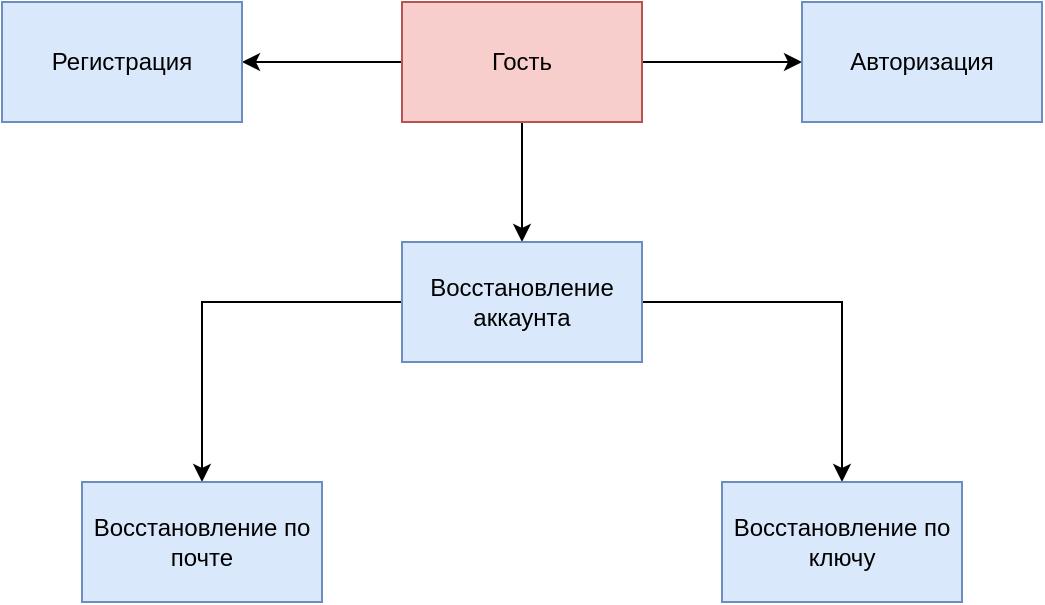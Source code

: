 <mxfile version="26.2.2" pages="2">
  <diagram id="GrfVqDw3nq_qLA7vXt_z" name="Гостя">
    <mxGraphModel dx="1428" dy="841" grid="1" gridSize="10" guides="1" tooltips="1" connect="1" arrows="1" fold="1" page="1" pageScale="1" pageWidth="827" pageHeight="1169" math="0" shadow="0">
      <root>
        <mxCell id="0" />
        <mxCell id="1" parent="0" />
        <mxCell id="6kOYf1viYRJkbfQ-o2AA-1" style="edgeStyle=orthogonalEdgeStyle;rounded=0;orthogonalLoop=1;jettySize=auto;html=1;" edge="1" parent="1" source="6kOYf1viYRJkbfQ-o2AA-4" target="6kOYf1viYRJkbfQ-o2AA-6">
          <mxGeometry relative="1" as="geometry" />
        </mxCell>
        <mxCell id="6kOYf1viYRJkbfQ-o2AA-2" style="edgeStyle=orthogonalEdgeStyle;rounded=0;orthogonalLoop=1;jettySize=auto;html=1;" edge="1" parent="1" source="6kOYf1viYRJkbfQ-o2AA-4" target="6kOYf1viYRJkbfQ-o2AA-5">
          <mxGeometry relative="1" as="geometry">
            <Array as="points">
              <mxPoint x="310" y="300" />
              <mxPoint x="310" y="300" />
            </Array>
          </mxGeometry>
        </mxCell>
        <mxCell id="6kOYf1viYRJkbfQ-o2AA-3" style="edgeStyle=orthogonalEdgeStyle;rounded=0;orthogonalLoop=1;jettySize=auto;html=1;" edge="1" parent="1" source="6kOYf1viYRJkbfQ-o2AA-4" target="6kOYf1viYRJkbfQ-o2AA-9">
          <mxGeometry relative="1" as="geometry" />
        </mxCell>
        <mxCell id="6kOYf1viYRJkbfQ-o2AA-4" value="Гость" style="rounded=0;whiteSpace=wrap;html=1;fillColor=#f8cecc;strokeColor=#b85450;" vertex="1" parent="1">
          <mxGeometry x="350" y="270" width="120" height="60" as="geometry" />
        </mxCell>
        <mxCell id="6kOYf1viYRJkbfQ-o2AA-5" value="Регистрация" style="rounded=0;whiteSpace=wrap;html=1;fillColor=#dae8fc;strokeColor=#6c8ebf;" vertex="1" parent="1">
          <mxGeometry x="150" y="270" width="120" height="60" as="geometry" />
        </mxCell>
        <mxCell id="6kOYf1viYRJkbfQ-o2AA-6" value="Авторизация" style="rounded=0;whiteSpace=wrap;html=1;fillColor=#dae8fc;strokeColor=#6c8ebf;" vertex="1" parent="1">
          <mxGeometry x="550" y="270" width="120" height="60" as="geometry" />
        </mxCell>
        <mxCell id="6kOYf1viYRJkbfQ-o2AA-7" style="edgeStyle=orthogonalEdgeStyle;rounded=0;orthogonalLoop=1;jettySize=auto;html=1;" edge="1" parent="1" source="6kOYf1viYRJkbfQ-o2AA-9" target="6kOYf1viYRJkbfQ-o2AA-10">
          <mxGeometry relative="1" as="geometry" />
        </mxCell>
        <mxCell id="6kOYf1viYRJkbfQ-o2AA-8" style="edgeStyle=orthogonalEdgeStyle;rounded=0;orthogonalLoop=1;jettySize=auto;html=1;" edge="1" parent="1" source="6kOYf1viYRJkbfQ-o2AA-9" target="6kOYf1viYRJkbfQ-o2AA-11">
          <mxGeometry relative="1" as="geometry" />
        </mxCell>
        <mxCell id="6kOYf1viYRJkbfQ-o2AA-9" value="Восстановление аккаунта" style="rounded=0;whiteSpace=wrap;html=1;fillColor=#dae8fc;strokeColor=#6c8ebf;" vertex="1" parent="1">
          <mxGeometry x="350" y="390" width="120" height="60" as="geometry" />
        </mxCell>
        <mxCell id="6kOYf1viYRJkbfQ-o2AA-10" value="Восстановление по почте" style="rounded=0;whiteSpace=wrap;html=1;fillColor=#dae8fc;strokeColor=#6c8ebf;" vertex="1" parent="1">
          <mxGeometry x="190" y="510" width="120" height="60" as="geometry" />
        </mxCell>
        <mxCell id="6kOYf1viYRJkbfQ-o2AA-11" value="Восстановление по ключу" style="rounded=0;whiteSpace=wrap;html=1;fillColor=#dae8fc;strokeColor=#6c8ebf;" vertex="1" parent="1">
          <mxGeometry x="510" y="510" width="120" height="60" as="geometry" />
        </mxCell>
      </root>
    </mxGraphModel>
  </diagram>
  <diagram name="Пользователя" id="N2lct5WmULpRbNirqLLD">
    <mxGraphModel dx="1680" dy="989" grid="1" gridSize="10" guides="1" tooltips="1" connect="1" arrows="1" fold="1" page="0" pageScale="1" pageWidth="827" pageHeight="1169" math="0" shadow="0">
      <root>
        <mxCell id="0" />
        <mxCell id="1" parent="0" />
        <mxCell id="RsPcTdOpWpOXQFXi3LX0-1" style="edgeStyle=orthogonalEdgeStyle;rounded=0;orthogonalLoop=1;jettySize=auto;html=1;" edge="1" parent="1" source="RsPcTdOpWpOXQFXi3LX0-6" target="RsPcTdOpWpOXQFXi3LX0-8">
          <mxGeometry relative="1" as="geometry" />
        </mxCell>
        <mxCell id="RsPcTdOpWpOXQFXi3LX0-2" style="edgeStyle=orthogonalEdgeStyle;rounded=0;orthogonalLoop=1;jettySize=auto;html=1;" edge="1" parent="1" source="RsPcTdOpWpOXQFXi3LX0-6" target="RsPcTdOpWpOXQFXi3LX0-9">
          <mxGeometry relative="1" as="geometry" />
        </mxCell>
        <mxCell id="RsPcTdOpWpOXQFXi3LX0-3" style="edgeStyle=orthogonalEdgeStyle;rounded=0;orthogonalLoop=1;jettySize=auto;html=1;" edge="1" parent="1" source="RsPcTdOpWpOXQFXi3LX0-6" target="RsPcTdOpWpOXQFXi3LX0-14">
          <mxGeometry relative="1" as="geometry">
            <mxPoint x="1104" y="280" as="targetPoint" />
          </mxGeometry>
        </mxCell>
        <mxCell id="RsPcTdOpWpOXQFXi3LX0-4" style="edgeStyle=orthogonalEdgeStyle;rounded=0;orthogonalLoop=1;jettySize=auto;html=1;" edge="1" parent="1" source="RsPcTdOpWpOXQFXi3LX0-6" target="RsPcTdOpWpOXQFXi3LX0-28">
          <mxGeometry relative="1" as="geometry">
            <mxPoint x="369" y="284" as="targetPoint" />
          </mxGeometry>
        </mxCell>
        <mxCell id="RsPcTdOpWpOXQFXi3LX0-5" style="edgeStyle=orthogonalEdgeStyle;rounded=0;orthogonalLoop=1;jettySize=auto;html=1;" edge="1" parent="1" source="RsPcTdOpWpOXQFXi3LX0-6" target="RsPcTdOpWpOXQFXi3LX0-17">
          <mxGeometry relative="1" as="geometry" />
        </mxCell>
        <mxCell id="RsPcTdOpWpOXQFXi3LX0-6" value="Пользователь" style="rounded=0;whiteSpace=wrap;html=1;fillColor=#f8cecc;strokeColor=#b85450;" vertex="1" parent="1">
          <mxGeometry x="844" y="160" width="120" height="60" as="geometry" />
        </mxCell>
        <mxCell id="RsPcTdOpWpOXQFXi3LX0-7" style="edgeStyle=orthogonalEdgeStyle;rounded=0;orthogonalLoop=1;jettySize=auto;html=1;" edge="1" parent="1" source="RsPcTdOpWpOXQFXi3LX0-8" target="RsPcTdOpWpOXQFXi3LX0-10">
          <mxGeometry relative="1" as="geometry">
            <mxPoint x="594" y="400" as="targetPoint" />
          </mxGeometry>
        </mxCell>
        <mxCell id="RsPcTdOpWpOXQFXi3LX0-8" value="Просмотр своего профиля" style="rounded=0;whiteSpace=wrap;html=1;fillColor=#dae8fc;strokeColor=#6c8ebf;" vertex="1" parent="1">
          <mxGeometry x="524" y="280" width="120" height="60" as="geometry" />
        </mxCell>
        <mxCell id="RsPcTdOpWpOXQFXi3LX0-9" value="Просмотр чужого профиля" style="rounded=0;whiteSpace=wrap;html=1;fillColor=#dae8fc;strokeColor=#6c8ebf;" vertex="1" parent="1">
          <mxGeometry x="844" y="280" width="120" height="60" as="geometry" />
        </mxCell>
        <mxCell id="RsPcTdOpWpOXQFXi3LX0-10" value="Редактирование профиля" style="rounded=0;whiteSpace=wrap;html=1;fillColor=#dae8fc;strokeColor=#6c8ebf;" vertex="1" parent="1">
          <mxGeometry x="524" y="400" width="120" height="60" as="geometry" />
        </mxCell>
        <mxCell id="RsPcTdOpWpOXQFXi3LX0-11" style="edgeStyle=orthogonalEdgeStyle;rounded=0;orthogonalLoop=1;jettySize=auto;html=1;" edge="1" parent="1" source="RsPcTdOpWpOXQFXi3LX0-14" target="RsPcTdOpWpOXQFXi3LX0-15">
          <mxGeometry relative="1" as="geometry">
            <mxPoint x="1164" y="310" as="sourcePoint" />
          </mxGeometry>
        </mxCell>
        <mxCell id="RsPcTdOpWpOXQFXi3LX0-12" style="edgeStyle=orthogonalEdgeStyle;rounded=0;orthogonalLoop=1;jettySize=auto;html=1;" edge="1" parent="1" source="RsPcTdOpWpOXQFXi3LX0-14" target="RsPcTdOpWpOXQFXi3LX0-30">
          <mxGeometry relative="1" as="geometry" />
        </mxCell>
        <mxCell id="RsPcTdOpWpOXQFXi3LX0-13" style="edgeStyle=orthogonalEdgeStyle;rounded=0;orthogonalLoop=1;jettySize=auto;html=1;" edge="1" parent="1" source="RsPcTdOpWpOXQFXi3LX0-14" target="RsPcTdOpWpOXQFXi3LX0-45">
          <mxGeometry relative="1" as="geometry">
            <Array as="points">
              <mxPoint x="904" y="494" />
            </Array>
          </mxGeometry>
        </mxCell>
        <mxCell id="RsPcTdOpWpOXQFXi3LX0-14" value="Просмотр библиотеки" style="rounded=0;whiteSpace=wrap;html=1;fillColor=#dae8fc;strokeColor=#6c8ebf;" vertex="1" parent="1">
          <mxGeometry x="844" y="400" width="120" height="60" as="geometry" />
        </mxCell>
        <mxCell id="RsPcTdOpWpOXQFXi3LX0-15" value="Добавление сторонней игры" style="rounded=0;whiteSpace=wrap;html=1;fillColor=#dae8fc;strokeColor=#6c8ebf;" vertex="1" parent="1">
          <mxGeometry x="998" y="400" width="120" height="60" as="geometry" />
        </mxCell>
        <mxCell id="RsPcTdOpWpOXQFXi3LX0-16" style="edgeStyle=orthogonalEdgeStyle;rounded=0;orthogonalLoop=1;jettySize=auto;html=1;" edge="1" parent="1" source="RsPcTdOpWpOXQFXi3LX0-17" target="RsPcTdOpWpOXQFXi3LX0-30">
          <mxGeometry relative="1" as="geometry" />
        </mxCell>
        <mxCell id="RsPcTdOpWpOXQFXi3LX0-17" value="Просмотр игр" style="rounded=0;whiteSpace=wrap;html=1;fillColor=#dae8fc;strokeColor=#6c8ebf;" vertex="1" parent="1">
          <mxGeometry x="679" y="280" width="120" height="60" as="geometry" />
        </mxCell>
        <mxCell id="RsPcTdOpWpOXQFXi3LX0-18" value="Просмотр своих сохранений к игре" style="rounded=0;whiteSpace=wrap;html=1;fillColor=#dae8fc;strokeColor=#6c8ebf;" vertex="1" parent="1">
          <mxGeometry x="380" y="705" width="120" height="60" as="geometry" />
        </mxCell>
        <mxCell id="RsPcTdOpWpOXQFXi3LX0-19" value="Синрохнизация сохранения" style="rounded=0;whiteSpace=wrap;html=1;fillColor=#dae8fc;strokeColor=#6c8ebf;" vertex="1" parent="1">
          <mxGeometry x="594" y="827" width="120" height="60" as="geometry" />
        </mxCell>
        <mxCell id="RsPcTdOpWpOXQFXi3LX0-20" value="Добавление сохранения" style="rounded=0;whiteSpace=wrap;html=1;fillColor=#dae8fc;strokeColor=#6c8ebf;" vertex="1" parent="1">
          <mxGeometry x="531" y="705" width="120" height="60" as="geometry" />
        </mxCell>
        <mxCell id="RsPcTdOpWpOXQFXi3LX0-21" value="Удаление сохранения" style="rounded=0;whiteSpace=wrap;html=1;fillColor=#dae8fc;strokeColor=#6c8ebf;" vertex="1" parent="1">
          <mxGeometry x="838" y="825" width="120" height="60" as="geometry" />
        </mxCell>
        <mxCell id="RsPcTdOpWpOXQFXi3LX0-22" style="edgeStyle=orthogonalEdgeStyle;rounded=0;orthogonalLoop=1;jettySize=auto;html=1;" edge="1" parent="1" source="RsPcTdOpWpOXQFXi3LX0-24" target="RsPcTdOpWpOXQFXi3LX0-18">
          <mxGeometry relative="1" as="geometry" />
        </mxCell>
        <mxCell id="RsPcTdOpWpOXQFXi3LX0-23" style="edgeStyle=orthogonalEdgeStyle;rounded=0;orthogonalLoop=1;jettySize=auto;html=1;" edge="1" parent="1" source="RsPcTdOpWpOXQFXi3LX0-24" target="RsPcTdOpWpOXQFXi3LX0-20">
          <mxGeometry relative="1" as="geometry" />
        </mxCell>
        <mxCell id="RsPcTdOpWpOXQFXi3LX0-24" value="Работа с сохранениями" style="rounded=0;whiteSpace=wrap;html=1;fillColor=#dae8fc;strokeColor=#6c8ebf;" vertex="1" parent="1">
          <mxGeometry x="531" y="505" width="120" height="60" as="geometry" />
        </mxCell>
        <mxCell id="RsPcTdOpWpOXQFXi3LX0-25" value="Редактирование сохранения" style="rounded=0;whiteSpace=wrap;html=1;fillColor=#dae8fc;strokeColor=#6c8ebf;" vertex="1" parent="1">
          <mxGeometry x="841" y="909" width="120" height="60" as="geometry" />
        </mxCell>
        <mxCell id="RsPcTdOpWpOXQFXi3LX0-26" value="Скачивание сохранения" style="rounded=0;whiteSpace=wrap;html=1;fillColor=#dae8fc;strokeColor=#6c8ebf;" vertex="1" parent="1">
          <mxGeometry x="1121" y="743" width="120" height="60" as="geometry" />
        </mxCell>
        <mxCell id="RsPcTdOpWpOXQFXi3LX0-27" style="edgeStyle=orthogonalEdgeStyle;rounded=0;orthogonalLoop=1;jettySize=auto;html=1;" edge="1" parent="1" source="RsPcTdOpWpOXQFXi3LX0-28" target="RsPcTdOpWpOXQFXi3LX0-51">
          <mxGeometry relative="1" as="geometry" />
        </mxCell>
        <mxCell id="RsPcTdOpWpOXQFXi3LX0-28" value="Просмотр всех постов" style="rounded=0;whiteSpace=wrap;html=1;fillColor=#dae8fc;strokeColor=#6c8ebf;" vertex="1" parent="1">
          <mxGeometry x="1121" y="289" width="120" height="60" as="geometry" />
        </mxCell>
        <mxCell id="RsPcTdOpWpOXQFXi3LX0-29" style="edgeStyle=orthogonalEdgeStyle;rounded=0;orthogonalLoop=1;jettySize=auto;html=1;" edge="1" parent="1" source="RsPcTdOpWpOXQFXi3LX0-30" target="RsPcTdOpWpOXQFXi3LX0-36">
          <mxGeometry relative="1" as="geometry" />
        </mxCell>
        <mxCell id="RsPcTdOpWpOXQFXi3LX0-30" value="Просмотр конкретной игры" style="rounded=0;whiteSpace=wrap;html=1;fillColor=#dae8fc;strokeColor=#6c8ebf;" vertex="1" parent="1">
          <mxGeometry x="679" y="400" width="120" height="60" as="geometry" />
        </mxCell>
        <mxCell id="RsPcTdOpWpOXQFXi3LX0-31" style="edgeStyle=orthogonalEdgeStyle;rounded=0;orthogonalLoop=1;jettySize=auto;html=1;" edge="1" parent="1" source="RsPcTdOpWpOXQFXi3LX0-36" target="RsPcTdOpWpOXQFXi3LX0-24">
          <mxGeometry relative="1" as="geometry" />
        </mxCell>
        <mxCell id="RsPcTdOpWpOXQFXi3LX0-32" style="edgeStyle=orthogonalEdgeStyle;rounded=0;orthogonalLoop=1;jettySize=auto;html=1;" edge="1" parent="1" source="RsPcTdOpWpOXQFXi3LX0-36" target="RsPcTdOpWpOXQFXi3LX0-42">
          <mxGeometry relative="1" as="geometry" />
        </mxCell>
        <mxCell id="RsPcTdOpWpOXQFXi3LX0-33" style="rounded=0;orthogonalLoop=1;jettySize=auto;html=1;edgeStyle=orthogonalEdgeStyle;" edge="1" parent="1" source="RsPcTdOpWpOXQFXi3LX0-36" target="RsPcTdOpWpOXQFXi3LX0-44">
          <mxGeometry relative="1" as="geometry">
            <Array as="points">
              <mxPoint x="739" y="693" />
            </Array>
          </mxGeometry>
        </mxCell>
        <mxCell id="RsPcTdOpWpOXQFXi3LX0-34" style="rounded=0;orthogonalLoop=1;jettySize=auto;html=1;edgeStyle=orthogonalEdgeStyle;" edge="1" parent="1" source="RsPcTdOpWpOXQFXi3LX0-36" target="RsPcTdOpWpOXQFXi3LX0-43">
          <mxGeometry relative="1" as="geometry">
            <Array as="points">
              <mxPoint x="739" y="622" />
            </Array>
          </mxGeometry>
        </mxCell>
        <mxCell id="RsPcTdOpWpOXQFXi3LX0-35" style="edgeStyle=orthogonalEdgeStyle;rounded=0;orthogonalLoop=1;jettySize=auto;html=1;" edge="1" parent="1" source="RsPcTdOpWpOXQFXi3LX0-36" target="RsPcTdOpWpOXQFXi3LX0-48">
          <mxGeometry relative="1" as="geometry" />
        </mxCell>
        <mxCell id="RsPcTdOpWpOXQFXi3LX0-36" value="Работа с игрой" style="rounded=0;whiteSpace=wrap;html=1;fillColor=#dae8fc;strokeColor=#6c8ebf;" vertex="1" parent="1">
          <mxGeometry x="679" y="505" width="120" height="60" as="geometry" />
        </mxCell>
        <mxCell id="RsPcTdOpWpOXQFXi3LX0-37" style="edgeStyle=orthogonalEdgeStyle;rounded=0;orthogonalLoop=1;jettySize=auto;html=1;" edge="1" parent="1" source="RsPcTdOpWpOXQFXi3LX0-42" target="RsPcTdOpWpOXQFXi3LX0-21">
          <mxGeometry relative="1" as="geometry">
            <Array as="points">
              <mxPoint x="744" y="855" />
            </Array>
          </mxGeometry>
        </mxCell>
        <mxCell id="RsPcTdOpWpOXQFXi3LX0-38" style="edgeStyle=orthogonalEdgeStyle;rounded=0;orthogonalLoop=1;jettySize=auto;html=1;" edge="1" parent="1" source="RsPcTdOpWpOXQFXi3LX0-42" target="RsPcTdOpWpOXQFXi3LX0-25">
          <mxGeometry relative="1" as="geometry">
            <Array as="points">
              <mxPoint x="744" y="939" />
            </Array>
          </mxGeometry>
        </mxCell>
        <mxCell id="RsPcTdOpWpOXQFXi3LX0-39" style="edgeStyle=orthogonalEdgeStyle;rounded=0;orthogonalLoop=1;jettySize=auto;html=1;" edge="1" parent="1" source="RsPcTdOpWpOXQFXi3LX0-42" target="RsPcTdOpWpOXQFXi3LX0-46">
          <mxGeometry relative="1" as="geometry" />
        </mxCell>
        <mxCell id="RsPcTdOpWpOXQFXi3LX0-40" style="rounded=0;orthogonalLoop=1;jettySize=auto;html=1;edgeStyle=orthogonalEdgeStyle;" edge="1" parent="1" source="RsPcTdOpWpOXQFXi3LX0-42" target="RsPcTdOpWpOXQFXi3LX0-19">
          <mxGeometry relative="1" as="geometry">
            <Array as="points">
              <mxPoint x="654" y="773" />
            </Array>
          </mxGeometry>
        </mxCell>
        <mxCell id="RsPcTdOpWpOXQFXi3LX0-41" style="edgeStyle=orthogonalEdgeStyle;rounded=0;orthogonalLoop=1;jettySize=auto;html=1;" edge="1" parent="1" source="RsPcTdOpWpOXQFXi3LX0-42" target="RsPcTdOpWpOXQFXi3LX0-26">
          <mxGeometry relative="1" as="geometry" />
        </mxCell>
        <mxCell id="RsPcTdOpWpOXQFXi3LX0-42" value="Работа с конкретным сохранением" style="rounded=0;whiteSpace=wrap;html=1;fillColor=#dae8fc;strokeColor=#6c8ebf;" vertex="1" parent="1">
          <mxGeometry x="679" y="743" width="120" height="60" as="geometry" />
        </mxCell>
        <mxCell id="RsPcTdOpWpOXQFXi3LX0-43" value="Добавление в библиотеку" style="rounded=0;whiteSpace=wrap;html=1;fillColor=#dae8fc;strokeColor=#6c8ebf;" vertex="1" parent="1">
          <mxGeometry x="838" y="592" width="120" height="60" as="geometry" />
        </mxCell>
        <mxCell id="RsPcTdOpWpOXQFXi3LX0-44" value="Удаление из библиотеки" style="rounded=0;whiteSpace=wrap;html=1;fillColor=#dae8fc;strokeColor=#6c8ebf;" vertex="1" parent="1">
          <mxGeometry x="838" y="663" width="120" height="60" as="geometry" />
        </mxCell>
        <mxCell id="RsPcTdOpWpOXQFXi3LX0-45" value="Удаление сторонней игры" style="rounded=0;whiteSpace=wrap;html=1;fillColor=#dae8fc;strokeColor=#6c8ebf;" vertex="1" parent="1">
          <mxGeometry x="998" y="467" width="120" height="60" as="geometry" />
        </mxCell>
        <mxCell id="RsPcTdOpWpOXQFXi3LX0-46" value="Создание поста" style="rounded=0;whiteSpace=wrap;html=1;fillColor=#dae8fc;strokeColor=#6c8ebf;" vertex="1" parent="1">
          <mxGeometry x="435" y="827" width="120" height="60" as="geometry" />
        </mxCell>
        <mxCell id="RsPcTdOpWpOXQFXi3LX0-47" style="edgeStyle=orthogonalEdgeStyle;rounded=0;orthogonalLoop=1;jettySize=auto;html=1;" edge="1" parent="1" source="RsPcTdOpWpOXQFXi3LX0-48" target="RsPcTdOpWpOXQFXi3LX0-51">
          <mxGeometry relative="1" as="geometry" />
        </mxCell>
        <mxCell id="RsPcTdOpWpOXQFXi3LX0-48" value="Просмотр постов к игре" style="rounded=0;whiteSpace=wrap;html=1;fillColor=#dae8fc;strokeColor=#6c8ebf;" vertex="1" parent="1">
          <mxGeometry x="838" y="505" width="120" height="60" as="geometry" />
        </mxCell>
        <mxCell id="RsPcTdOpWpOXQFXi3LX0-49" value="" style="edgeStyle=orthogonalEdgeStyle;rounded=0;orthogonalLoop=1;jettySize=auto;html=1;" edge="1" parent="1" target="RsPcTdOpWpOXQFXi3LX0-51">
          <mxGeometry relative="1" as="geometry">
            <mxPoint x="1181" y="617" as="sourcePoint" />
            <mxPoint x="1184" y="803" as="targetPoint" />
            <Array as="points" />
          </mxGeometry>
        </mxCell>
        <mxCell id="RsPcTdOpWpOXQFXi3LX0-50" style="edgeStyle=orthogonalEdgeStyle;rounded=0;orthogonalLoop=1;jettySize=auto;html=1;" edge="1" parent="1" source="RsPcTdOpWpOXQFXi3LX0-51" target="RsPcTdOpWpOXQFXi3LX0-26">
          <mxGeometry relative="1" as="geometry" />
        </mxCell>
        <mxCell id="RsPcTdOpWpOXQFXi3LX0-51" value="Просмотр конкретного поста" style="rounded=0;whiteSpace=wrap;html=1;fillColor=#dae8fc;strokeColor=#6c8ebf;" vertex="1" parent="1">
          <mxGeometry x="1121" y="585" width="120" height="60" as="geometry" />
        </mxCell>
      </root>
    </mxGraphModel>
  </diagram>
</mxfile>
